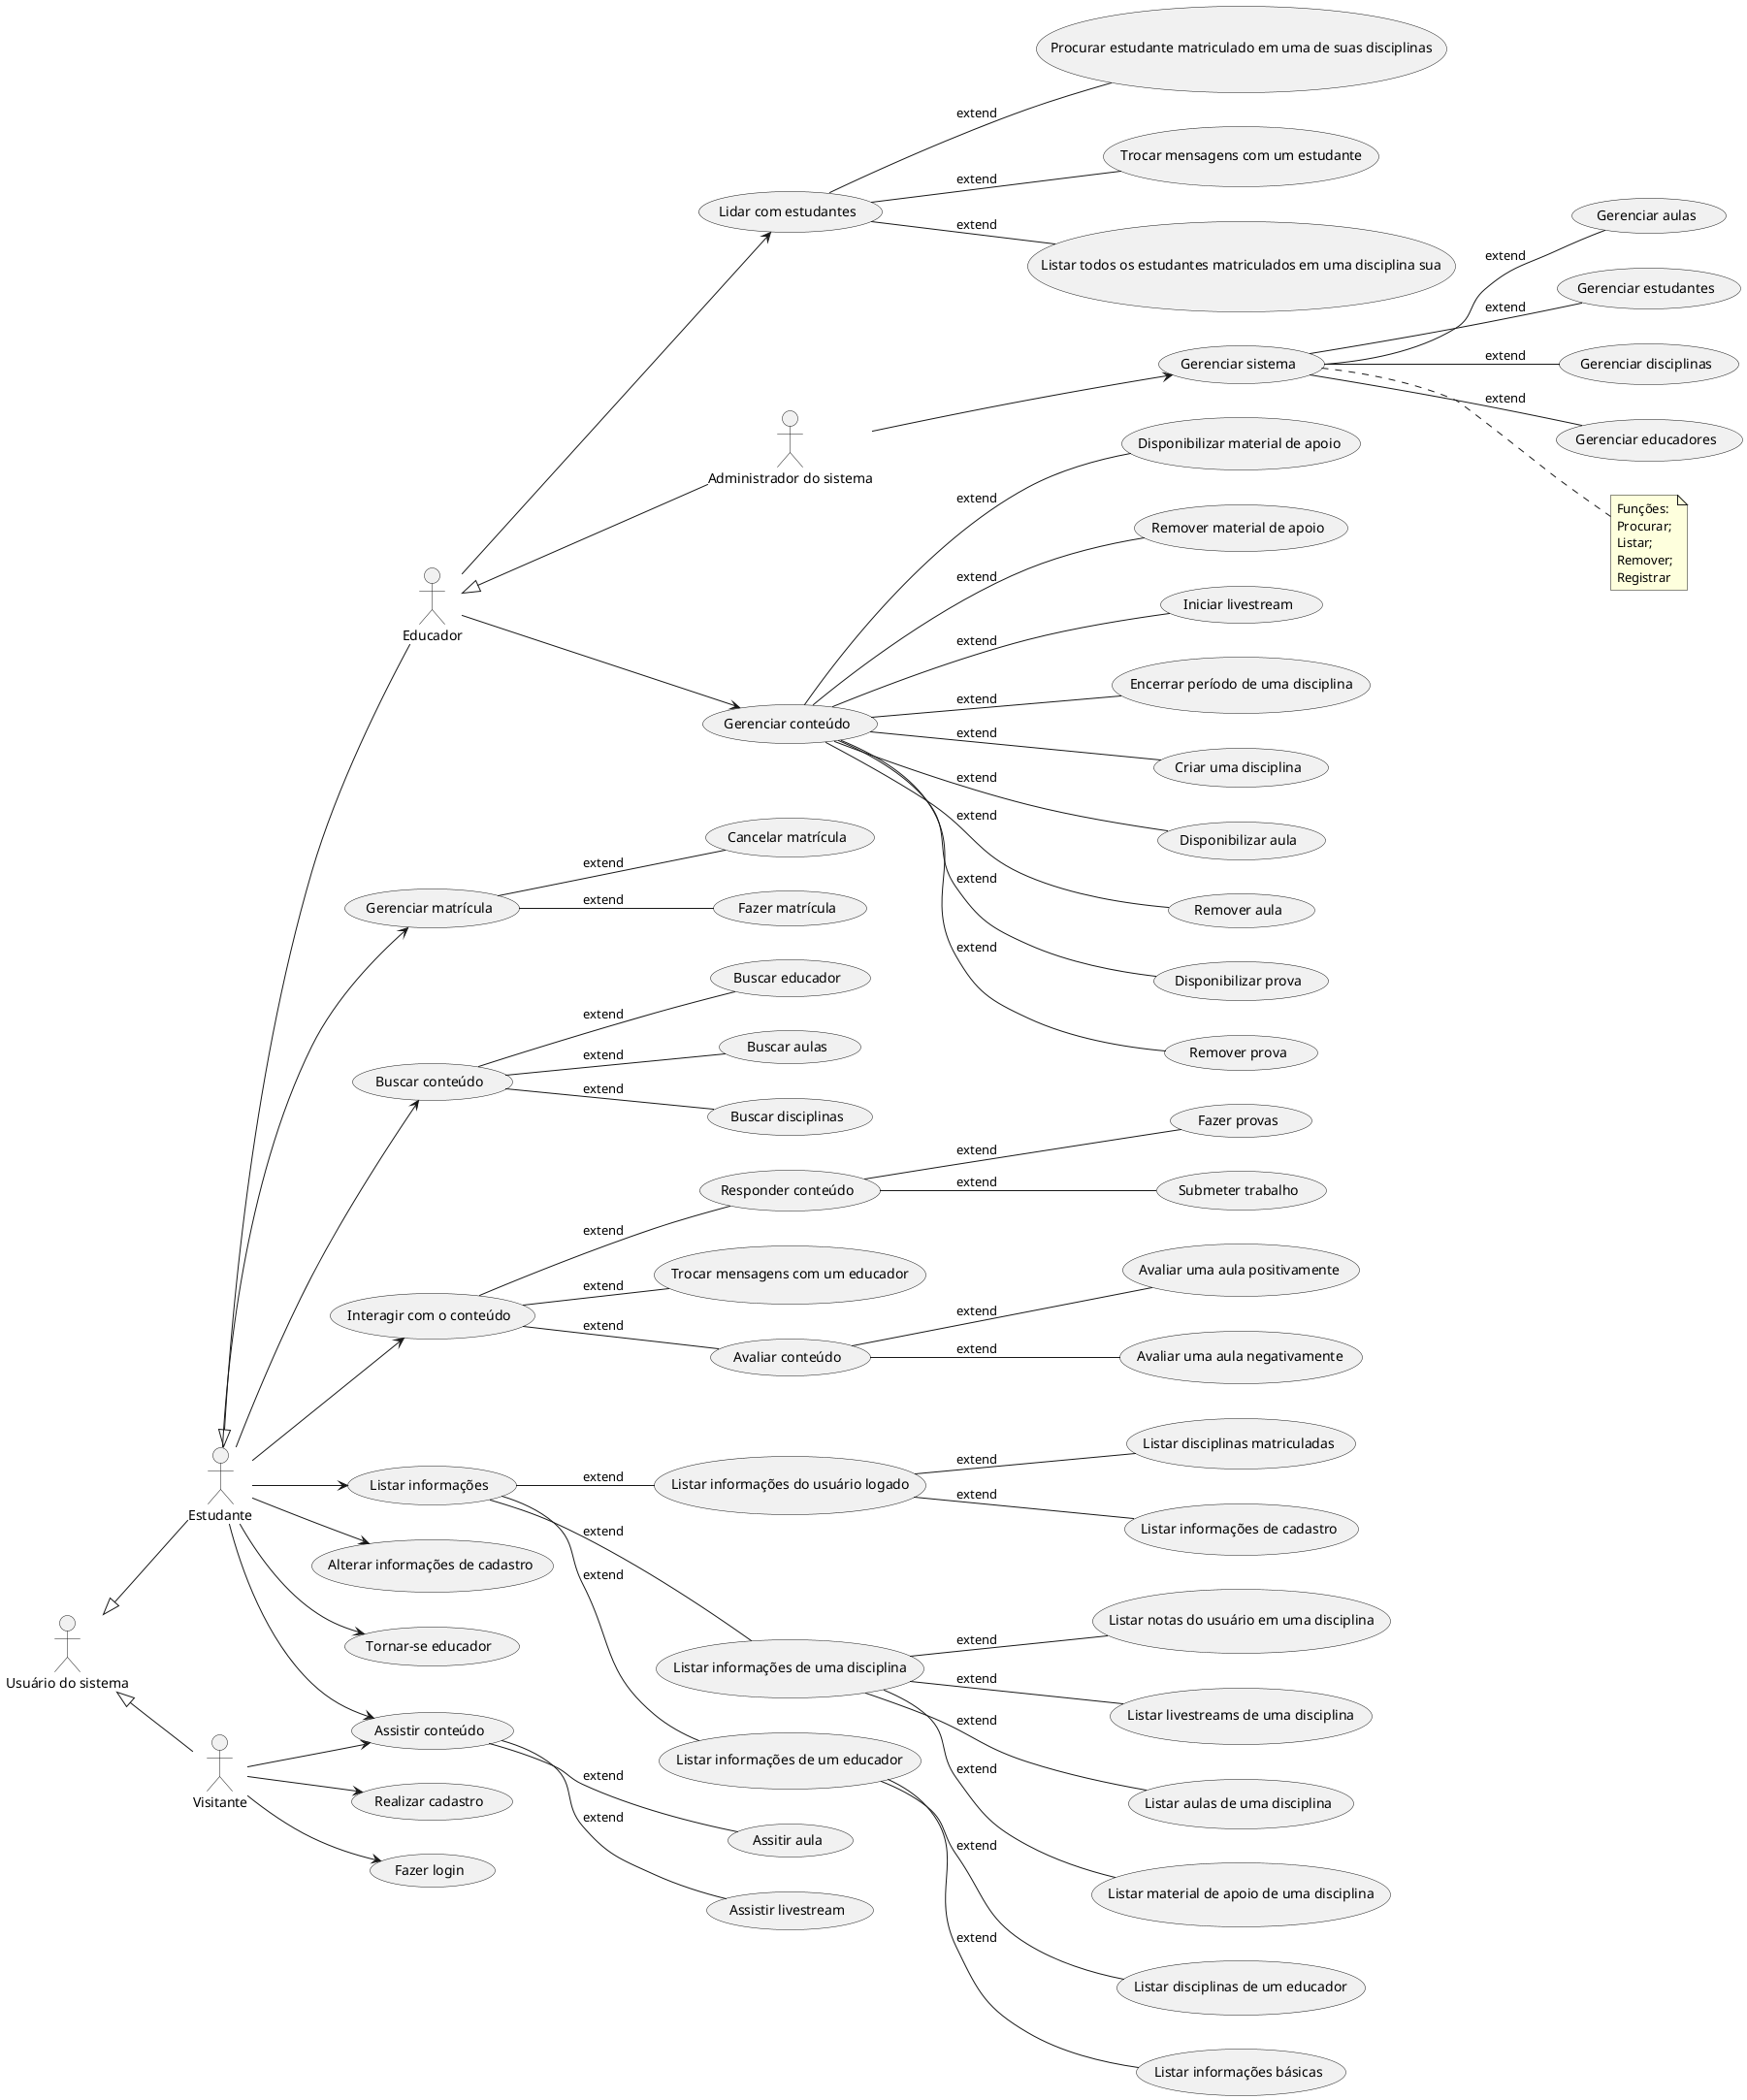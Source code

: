 @startuml casos_de_uso
left to right direction

' --Atores
actor "Usuário do sistema" as sist_user
actor "Visitante" as visitor
actor "Estudante" as student
actor "Educador" as prof
actor "Administrador do sistema" as adm 

' --Heranças
sist_user <|-- visitor
sist_user <|-- student
student <|-- prof
prof <|-- adm

' --Casos de uso
' Componente de gestão
usecase "Gerenciar aulas" as UC3
usecase "Gerenciar estudantes" as UC4
usecase "Gerenciar disciplinas" as UC6
usecase "Gerenciar educadores" as UC7
usecase "Gerenciar sistema" as UC8
usecase "Encerrar período de uma disciplina" as UC11

' Componente de conteúdo
usecase "Gerenciar conteúdo" as UC12
usecase "Criar uma disciplina" as UC13
usecase "Disponibilizar aula" as UC14
usecase "Remover aula" as RUC14
usecase "Disponibilizar prova" as UC15
usecase "Remover prova" as RUC15
usecase "Disponibilizar material de apoio" as UC16
usecase "Remover material de apoio" as RUC16
usecase "Iniciar livestream" as UC17

' Componente de usuário
usecase "Gerenciar matrícula" as UC18
usecase "Buscar conteúdo" as UC19
usecase "Assistir conteúdo" as UC20
usecase "Interagir com o conteúdo" as UC22
usecase "Listar informações" as UC23
usecase "Fazer matrícula" as UC24
usecase "Cancelar matrícula" as UC25
usecase "Buscar aulas" as UC26
usecase "Buscar disciplinas" as UC27
usecase "Buscar educador" as UC28
usecase "Assitir aula" as UC29
usecase "Assistir livestream" as UC30
usecase "Avaliar uma aula positivamente" as UC31
usecase "Avaliar uma aula negativamente" as UC32
usecase "Trocar mensagens com um educador" as UC34
usecase "Fazer provas" as UC35
usecase "Listar aulas de uma disciplina" as UC36
usecase "Listar disciplinas de um educador" as UC37
usecase "Listar disciplinas matriculadas" as UC38
usecase "Listar material de apoio de uma disciplina" as UC39
usecase "Listar notas do usuário em uma disciplina" as UCNotas
usecase "Realizar cadastro" as UC40
usecase "Lidar com estudantes" as UC43
usecase "Listar todos os estudantes matriculados em uma disciplina sua" as UC44
usecase "Procurar estudante matriculado em uma de suas disciplinas" as UC45
usecase "Trocar mensagens com um estudante" as UC46
usecase "Avaliar conteúdo" as UC47
usecase "Responder conteúdo" as UC48
usecase "Submeter trabalho" as UC49
usecase "Listar informações de uma disciplina" as UC50
usecase "Listar informações de um educador" as UC51
usecase "Listar informações do usuário logado" as UC52
usecase "Listar livestreams de uma disciplina" as UC53
usecase "Listar informações básicas" as UC54
usecase "Listar informações de cadastro" as UC55
usecase "Alterar informações de cadastro" as UC56
usecase "Tornar-se educador" as UC57
usecase "Fazer login" as UC58

' --Associações
adm --> UC8
prof --> UC12
prof --> UC43
visitor --> UC40
visitor --> UC20
visitor --> UC58
student --> UC18
student --> UC19
student --> UC20
student --> UC22
student --> UC23
student --> UC56
student --> UC57

' --Extends e includes
' Componente de gestão
UC8--UC3:extend
UC8--UC4:extend
UC8--UC6:extend
UC8--UC7:extend
UC12--UC11:extend

' Componente de conteúdo
UC12--UC13:extend
UC12--UC14:extend
UC12--RUC14:extend
UC12--UC15:extend
UC12--RUC15:extend
UC12--UC16:extend
UC12--RUC16:extend
UC12--UC17:extend

' Componente de usuário
UC18--UC24:extend
UC18--UC25:extend
UC19--UC26:extend
UC19--UC27:extend
UC19--UC28:extend
UC20--UC29:extend
UC20--UC30:extend
UC22--UC48:extend
UC22--UC47:extend
UC22--UC34:extend
UC23--UC50:extend
UC23--UC51:extend
UC23--UC52:extend
UC43--UC44:extend
UC43--UC45:extend
UC43--UC46:extend
UC47--UC31:extend
UC47--UC32:extend
UC48--UC35:extend
UC48--UC49:extend
UC50--UC39:extend
UC50--UC36:extend
UC50--UCNotas:extend
UC50--UC53:extend
UC51--UC37:extend
UC51--UC54:extend
UC52--UC38:extend
UC52--UC55:extend

' --Observações
note right of UC8
Funções: 
Procurar;
Listar;
Remover;
Registrar
endnote

@enduml